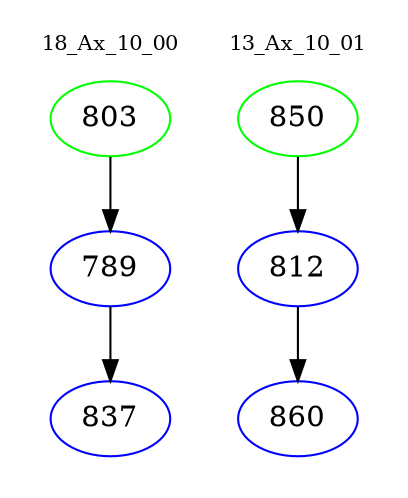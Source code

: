 digraph{
subgraph cluster_0 {
color = white
label = "18_Ax_10_00";
fontsize=10;
T0_803 [label="803", color="green"]
T0_803 -> T0_789 [color="black"]
T0_789 [label="789", color="blue"]
T0_789 -> T0_837 [color="black"]
T0_837 [label="837", color="blue"]
}
subgraph cluster_1 {
color = white
label = "13_Ax_10_01";
fontsize=10;
T1_850 [label="850", color="green"]
T1_850 -> T1_812 [color="black"]
T1_812 [label="812", color="blue"]
T1_812 -> T1_860 [color="black"]
T1_860 [label="860", color="blue"]
}
}
